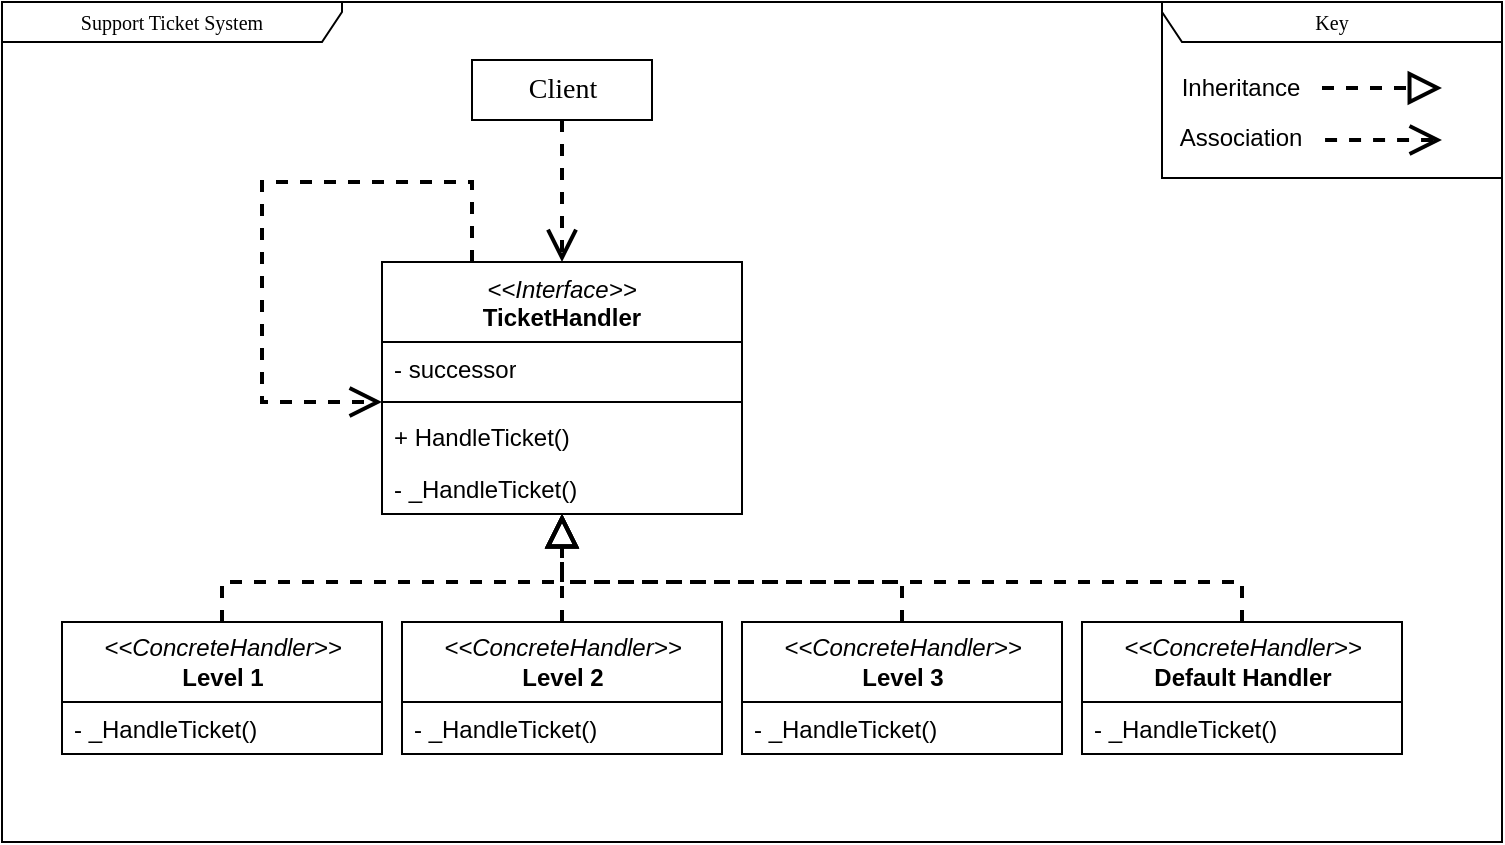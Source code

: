 <mxfile version="27.1.4">
  <diagram name="Page-1" id="c4acf3e9-155e-7222-9cf6-157b1a14988f">
    <mxGraphModel dx="567" dy="318" grid="1" gridSize="10" guides="1" tooltips="1" connect="1" arrows="1" fold="1" page="1" pageScale="1" pageWidth="850" pageHeight="1100" background="none" math="0" shadow="0">
      <root>
        <mxCell id="0" />
        <mxCell id="1" parent="0" />
        <mxCell id="17acba5748e5396b-1" value="Support Ticket System" style="shape=umlFrame;whiteSpace=wrap;html=1;rounded=0;shadow=0;comic=0;labelBackgroundColor=none;strokeWidth=1;fontFamily=Verdana;fontSize=10;align=center;width=170;height=20;" parent="1" vertex="1">
          <mxGeometry x="10" y="10" width="750" height="420" as="geometry" />
        </mxCell>
        <mxCell id="5d2195bd80daf111-38" style="edgeStyle=orthogonalEdgeStyle;rounded=0;html=1;dashed=1;labelBackgroundColor=none;startFill=0;endArrow=open;endFill=0;endSize=10;fontFamily=Verdana;fontSize=10;" parent="1" edge="1">
          <mxGeometry relative="1" as="geometry">
            <Array as="points">
              <mxPoint x="590" y="721" />
            </Array>
            <mxPoint x="650" y="721.059" as="sourcePoint" />
          </mxGeometry>
        </mxCell>
        <mxCell id="5d2195bd80daf111-40" style="edgeStyle=orthogonalEdgeStyle;rounded=0;html=1;dashed=1;labelBackgroundColor=none;startFill=0;endArrow=open;endFill=0;endSize=10;fontFamily=Verdana;fontSize=10;" parent="1" edge="1">
          <mxGeometry relative="1" as="geometry">
            <Array as="points" />
            <mxPoint x="730" y="814" as="sourcePoint" />
          </mxGeometry>
        </mxCell>
        <mxCell id="5d2195bd80daf111-39" style="edgeStyle=orthogonalEdgeStyle;rounded=0;html=1;dashed=1;labelBackgroundColor=none;startFill=0;endArrow=open;endFill=0;endSize=10;fontFamily=Verdana;fontSize=10;" parent="1" edge="1">
          <mxGeometry relative="1" as="geometry">
            <mxPoint x="730" y="948" as="sourcePoint" />
          </mxGeometry>
        </mxCell>
        <mxCell id="5d2195bd80daf111-41" style="edgeStyle=orthogonalEdgeStyle;rounded=0;html=1;dashed=1;labelBackgroundColor=none;startFill=0;endArrow=open;endFill=0;endSize=10;fontFamily=Verdana;fontSize=10;" parent="1" edge="1">
          <mxGeometry relative="1" as="geometry">
            <Array as="points" />
            <mxPoint x="730" y="603.0" as="sourcePoint" />
          </mxGeometry>
        </mxCell>
        <mxCell id="5d2195bd80daf111-36" style="edgeStyle=orthogonalEdgeStyle;rounded=0;html=1;dashed=1;labelBackgroundColor=none;startFill=0;endArrow=open;endFill=0;endSize=10;fontFamily=Verdana;fontSize=10;" parent="1" edge="1">
          <mxGeometry relative="1" as="geometry">
            <Array as="points">
              <mxPoint x="550" y="520" />
            </Array>
            <mxPoint x="550.059" y="823" as="sourcePoint" />
          </mxGeometry>
        </mxCell>
        <mxCell id="5d2195bd80daf111-26" style="edgeStyle=orthogonalEdgeStyle;rounded=0;html=1;dashed=1;labelBackgroundColor=none;startFill=0;endArrow=open;endFill=0;endSize=10;fontFamily=Verdana;fontSize=10;" parent="1" edge="1">
          <mxGeometry relative="1" as="geometry">
            <Array as="points" />
            <mxPoint x="685" y="300.0" as="targetPoint" />
          </mxGeometry>
        </mxCell>
        <mxCell id="5d2195bd80daf111-37" style="edgeStyle=orthogonalEdgeStyle;rounded=0;html=1;dashed=1;labelBackgroundColor=none;startFill=0;endArrow=open;endFill=0;endSize=10;fontFamily=Verdana;fontSize=10;" parent="1" edge="1">
          <mxGeometry relative="1" as="geometry">
            <Array as="points">
              <mxPoint x="570" y="590" />
            </Array>
            <mxPoint x="650" y="590.0" as="sourcePoint" />
          </mxGeometry>
        </mxCell>
        <mxCell id="Y_A617xcwplmr1ljASAu-27" style="edgeStyle=orthogonalEdgeStyle;rounded=0;orthogonalLoop=1;jettySize=auto;html=1;strokeWidth=2;endSize=12;endArrow=open;endFill=0;dashed=1;" parent="1" source="TaihLs68Lln45VLy-CV8-31" target="Y_A617xcwplmr1ljASAu-7" edge="1">
          <mxGeometry relative="1" as="geometry" />
        </mxCell>
        <mxCell id="TaihLs68Lln45VLy-CV8-31" value="&lt;font style=&quot;font-size: 14px;&quot;&gt;Client&lt;/font&gt;" style="html=1;rounded=0;shadow=0;comic=0;labelBackgroundColor=none;strokeWidth=1;fontFamily=Verdana;fontSize=10;align=center;" parent="1" vertex="1">
          <mxGeometry x="245" y="39" width="90" height="30" as="geometry" />
        </mxCell>
        <mxCell id="Y_A617xcwplmr1ljASAu-25" style="edgeStyle=orthogonalEdgeStyle;rounded=0;orthogonalLoop=1;jettySize=auto;html=1;endArrow=block;endFill=0;dashed=1;strokeWidth=2;endSize=12;" parent="1" source="TaihLs68Lln45VLy-CV8-71" target="Y_A617xcwplmr1ljASAu-7" edge="1">
          <mxGeometry relative="1" as="geometry">
            <Array as="points">
              <mxPoint x="120" y="300" />
              <mxPoint x="290" y="300" />
            </Array>
          </mxGeometry>
        </mxCell>
        <mxCell id="TaihLs68Lln45VLy-CV8-71" value="&lt;i style=&quot;font-family: Helvetica; font-size: 12px;&quot;&gt;&amp;lt;&amp;lt;ConcreteHandler&amp;gt;&amp;gt;&lt;/i&gt;&lt;br style=&quot;font-family: Helvetica; font-size: 12px;&quot;&gt;&lt;b style=&quot;font-family: Helvetica; font-size: 12px;&quot;&gt;Level 1&lt;/b&gt;" style="swimlane;html=1;fontStyle=0;childLayout=stackLayout;horizontal=1;startSize=40;fillColor=none;horizontalStack=0;resizeParent=1;resizeLast=0;collapsible=1;marginBottom=0;swimlaneFillColor=#ffffff;rounded=0;shadow=0;comic=0;labelBackgroundColor=none;strokeWidth=1;fontFamily=Verdana;fontSize=10;align=center;" parent="1" vertex="1">
          <mxGeometry x="40" y="320" width="160" height="66" as="geometry" />
        </mxCell>
        <mxCell id="Y_A617xcwplmr1ljASAu-18" value="- _HandleTicket()" style="text;strokeColor=none;fillColor=none;align=left;verticalAlign=top;spacingLeft=4;spacingRight=4;overflow=hidden;rotatable=0;points=[[0,0.5],[1,0.5]];portConstraint=eastwest;whiteSpace=wrap;html=1;" parent="TaihLs68Lln45VLy-CV8-71" vertex="1">
          <mxGeometry y="40" width="160" height="26" as="geometry" />
        </mxCell>
        <mxCell id="Y_A617xcwplmr1ljASAu-1" value="" style="group" parent="1" vertex="1" connectable="0">
          <mxGeometry x="490" y="10" width="270" height="88" as="geometry" />
        </mxCell>
        <mxCell id="Y_A617xcwplmr1ljASAu-2" style="edgeStyle=orthogonalEdgeStyle;rounded=0;orthogonalLoop=1;jettySize=auto;html=1;entryX=0;entryY=0.5;entryDx=0;entryDy=0;dashed=1;strokeWidth=2;endArrow=block;endFill=0;endSize=12;" parent="Y_A617xcwplmr1ljASAu-1" edge="1">
          <mxGeometry relative="1" as="geometry">
            <mxPoint x="180" y="43" as="sourcePoint" />
            <mxPoint x="240" y="43" as="targetPoint" />
            <Array as="points">
              <mxPoint x="190" y="43" />
              <mxPoint x="190" y="43" />
            </Array>
          </mxGeometry>
        </mxCell>
        <mxCell id="Y_A617xcwplmr1ljASAu-3" style="edgeStyle=orthogonalEdgeStyle;rounded=0;orthogonalLoop=1;jettySize=auto;html=1;startArrow=open;startFill=0;endArrow=none;dashed=1;strokeWidth=2;endSize=6;startSize=12;" parent="Y_A617xcwplmr1ljASAu-1" edge="1">
          <mxGeometry relative="1" as="geometry">
            <mxPoint x="240" y="69" as="sourcePoint" />
            <mxPoint x="180" y="69" as="targetPoint" />
            <Array as="points">
              <mxPoint x="235" y="69" />
              <mxPoint y="69" />
            </Array>
          </mxGeometry>
        </mxCell>
        <mxCell id="Y_A617xcwplmr1ljASAu-4" value="Inheritance" style="text;html=1;align=center;verticalAlign=middle;resizable=0;points=[];autosize=1;strokeColor=none;fillColor=none;" parent="Y_A617xcwplmr1ljASAu-1" vertex="1">
          <mxGeometry x="99" y="28" width="80" height="30" as="geometry" />
        </mxCell>
        <mxCell id="Y_A617xcwplmr1ljASAu-5" value="Association" style="text;html=1;align=center;verticalAlign=middle;resizable=0;points=[];autosize=1;strokeColor=none;fillColor=none;" parent="Y_A617xcwplmr1ljASAu-1" vertex="1">
          <mxGeometry x="99" y="53" width="80" height="30" as="geometry" />
        </mxCell>
        <mxCell id="Y_A617xcwplmr1ljASAu-6" value="Key" style="shape=umlFrame;whiteSpace=wrap;html=1;rounded=0;shadow=0;comic=0;labelBackgroundColor=none;strokeWidth=1;fontFamily=Verdana;fontSize=10;align=center;width=170;height=20;flipH=1;" parent="Y_A617xcwplmr1ljASAu-1" vertex="1">
          <mxGeometry x="100" width="170" height="88" as="geometry" />
        </mxCell>
        <mxCell id="Y_A617xcwplmr1ljASAu-7" value="&lt;i style=&quot;font-weight: 400; text-wrap-mode: nowrap;&quot;&gt;&amp;lt;&amp;lt;Interface&amp;gt;&amp;gt;&lt;/i&gt;&lt;br style=&quot;font-weight: 400; text-wrap-mode: nowrap;&quot;&gt;&lt;span style=&quot;text-wrap-mode: nowrap;&quot;&gt;TicketHandler&lt;/span&gt;" style="swimlane;fontStyle=1;align=center;verticalAlign=top;childLayout=stackLayout;horizontal=1;startSize=40;horizontalStack=0;resizeParent=1;resizeParentMax=0;resizeLast=0;collapsible=1;marginBottom=0;whiteSpace=wrap;html=1;" parent="1" vertex="1">
          <mxGeometry x="200" y="140" width="180" height="126" as="geometry" />
        </mxCell>
        <mxCell id="Y_A617xcwplmr1ljASAu-8" value="- successor" style="text;strokeColor=none;fillColor=none;align=left;verticalAlign=top;spacingLeft=4;spacingRight=4;overflow=hidden;rotatable=0;points=[[0,0.5],[1,0.5]];portConstraint=eastwest;whiteSpace=wrap;html=1;" parent="Y_A617xcwplmr1ljASAu-7" vertex="1">
          <mxGeometry y="40" width="180" height="26" as="geometry" />
        </mxCell>
        <mxCell id="Y_A617xcwplmr1ljASAu-9" value="" style="line;strokeWidth=1;fillColor=none;align=left;verticalAlign=middle;spacingTop=-1;spacingLeft=3;spacingRight=3;rotatable=0;labelPosition=right;points=[];portConstraint=eastwest;strokeColor=inherit;" parent="Y_A617xcwplmr1ljASAu-7" vertex="1">
          <mxGeometry y="66" width="180" height="8" as="geometry" />
        </mxCell>
        <mxCell id="Y_A617xcwplmr1ljASAu-13" value="+ HandleTicket()" style="text;strokeColor=none;fillColor=none;align=left;verticalAlign=top;spacingLeft=4;spacingRight=4;overflow=hidden;rotatable=0;points=[[0,0.5],[1,0.5]];portConstraint=eastwest;whiteSpace=wrap;html=1;" parent="Y_A617xcwplmr1ljASAu-7" vertex="1">
          <mxGeometry y="74" width="180" height="26" as="geometry" />
        </mxCell>
        <mxCell id="Y_A617xcwplmr1ljASAu-10" value="- _HandleTicket()" style="text;strokeColor=none;fillColor=none;align=left;verticalAlign=top;spacingLeft=4;spacingRight=4;overflow=hidden;rotatable=0;points=[[0,0.5],[1,0.5]];portConstraint=eastwest;whiteSpace=wrap;html=1;" parent="Y_A617xcwplmr1ljASAu-7" vertex="1">
          <mxGeometry y="100" width="180" height="26" as="geometry" />
        </mxCell>
        <mxCell id="Y_A617xcwplmr1ljASAu-24" style="edgeStyle=orthogonalEdgeStyle;rounded=0;orthogonalLoop=1;jettySize=auto;html=1;endArrow=block;endFill=0;strokeWidth=2;endSize=12;dashed=1;" parent="1" source="Y_A617xcwplmr1ljASAu-19" target="Y_A617xcwplmr1ljASAu-7" edge="1">
          <mxGeometry relative="1" as="geometry" />
        </mxCell>
        <mxCell id="Y_A617xcwplmr1ljASAu-19" value="&lt;i style=&quot;font-family: Helvetica; font-size: 12px;&quot;&gt;&amp;lt;&amp;lt;ConcreteHandler&amp;gt;&amp;gt;&lt;/i&gt;&lt;br style=&quot;font-family: Helvetica; font-size: 12px;&quot;&gt;&lt;b style=&quot;font-family: Helvetica; font-size: 12px;&quot;&gt;Level 2&lt;/b&gt;" style="swimlane;html=1;fontStyle=0;childLayout=stackLayout;horizontal=1;startSize=40;fillColor=none;horizontalStack=0;resizeParent=1;resizeLast=0;collapsible=1;marginBottom=0;swimlaneFillColor=#ffffff;rounded=0;shadow=0;comic=0;labelBackgroundColor=none;strokeWidth=1;fontFamily=Verdana;fontSize=10;align=center;" parent="1" vertex="1">
          <mxGeometry x="210" y="320" width="160" height="66" as="geometry" />
        </mxCell>
        <mxCell id="Y_A617xcwplmr1ljASAu-20" value="- _HandleTicket()" style="text;strokeColor=none;fillColor=none;align=left;verticalAlign=top;spacingLeft=4;spacingRight=4;overflow=hidden;rotatable=0;points=[[0,0.5],[1,0.5]];portConstraint=eastwest;whiteSpace=wrap;html=1;" parent="Y_A617xcwplmr1ljASAu-19" vertex="1">
          <mxGeometry y="40" width="160" height="26" as="geometry" />
        </mxCell>
        <mxCell id="Y_A617xcwplmr1ljASAu-23" style="edgeStyle=orthogonalEdgeStyle;rounded=0;orthogonalLoop=1;jettySize=auto;html=1;endArrow=block;endFill=0;dashed=1;strokeWidth=2;endSize=12;" parent="1" source="Y_A617xcwplmr1ljASAu-21" target="Y_A617xcwplmr1ljASAu-7" edge="1">
          <mxGeometry relative="1" as="geometry">
            <Array as="points">
              <mxPoint x="460" y="300" />
              <mxPoint x="290" y="300" />
            </Array>
          </mxGeometry>
        </mxCell>
        <mxCell id="Y_A617xcwplmr1ljASAu-21" value="&lt;i style=&quot;font-family: Helvetica; font-size: 12px;&quot;&gt;&amp;lt;&amp;lt;ConcreteHandler&amp;gt;&amp;gt;&lt;/i&gt;&lt;br style=&quot;font-family: Helvetica; font-size: 12px;&quot;&gt;&lt;b style=&quot;font-family: Helvetica; font-size: 12px;&quot;&gt;Level 3&lt;/b&gt;" style="swimlane;html=1;fontStyle=0;childLayout=stackLayout;horizontal=1;startSize=40;fillColor=none;horizontalStack=0;resizeParent=1;resizeLast=0;collapsible=1;marginBottom=0;swimlaneFillColor=#ffffff;rounded=0;shadow=0;comic=0;labelBackgroundColor=none;strokeWidth=1;fontFamily=Verdana;fontSize=10;align=center;" parent="1" vertex="1">
          <mxGeometry x="380" y="320" width="160" height="66" as="geometry" />
        </mxCell>
        <mxCell id="Y_A617xcwplmr1ljASAu-22" value="- _HandleTicket()" style="text;strokeColor=none;fillColor=none;align=left;verticalAlign=top;spacingLeft=4;spacingRight=4;overflow=hidden;rotatable=0;points=[[0,0.5],[1,0.5]];portConstraint=eastwest;whiteSpace=wrap;html=1;" parent="Y_A617xcwplmr1ljASAu-21" vertex="1">
          <mxGeometry y="40" width="160" height="26" as="geometry" />
        </mxCell>
        <mxCell id="Y_A617xcwplmr1ljASAu-28" style="edgeStyle=orthogonalEdgeStyle;rounded=0;orthogonalLoop=1;jettySize=auto;html=1;exitX=0.25;exitY=0;exitDx=0;exitDy=0;strokeWidth=2;endArrow=open;endFill=0;dashed=1;endSize=12;" parent="1" source="Y_A617xcwplmr1ljASAu-7" target="Y_A617xcwplmr1ljASAu-7" edge="1">
          <mxGeometry relative="1" as="geometry">
            <Array as="points">
              <mxPoint x="245" y="100" />
              <mxPoint x="140" y="100" />
              <mxPoint x="140" y="210" />
            </Array>
          </mxGeometry>
        </mxCell>
        <mxCell id="Y_A617xcwplmr1ljASAu-29" value="&lt;i style=&quot;font-family: Helvetica; font-size: 12px;&quot;&gt;&amp;lt;&amp;lt;ConcreteHandler&amp;gt;&amp;gt;&lt;/i&gt;&lt;br style=&quot;font-family: Helvetica; font-size: 12px;&quot;&gt;&lt;font face=&quot;Helvetica&quot;&gt;&lt;span style=&quot;font-size: 12px;&quot;&gt;&lt;b&gt;Default Handler&lt;/b&gt;&lt;/span&gt;&lt;/font&gt;" style="swimlane;html=1;fontStyle=0;childLayout=stackLayout;horizontal=1;startSize=40;fillColor=none;horizontalStack=0;resizeParent=1;resizeLast=0;collapsible=1;marginBottom=0;swimlaneFillColor=#ffffff;rounded=0;shadow=0;comic=0;labelBackgroundColor=none;strokeWidth=1;fontFamily=Verdana;fontSize=10;align=center;" parent="1" vertex="1">
          <mxGeometry x="550" y="320" width="160" height="66" as="geometry" />
        </mxCell>
        <mxCell id="Y_A617xcwplmr1ljASAu-30" value="- _HandleTicket()" style="text;strokeColor=none;fillColor=none;align=left;verticalAlign=top;spacingLeft=4;spacingRight=4;overflow=hidden;rotatable=0;points=[[0,0.5],[1,0.5]];portConstraint=eastwest;whiteSpace=wrap;html=1;" parent="Y_A617xcwplmr1ljASAu-29" vertex="1">
          <mxGeometry y="40" width="160" height="26" as="geometry" />
        </mxCell>
        <mxCell id="Y_A617xcwplmr1ljASAu-31" style="edgeStyle=orthogonalEdgeStyle;rounded=0;orthogonalLoop=1;jettySize=auto;html=1;endArrow=block;endFill=0;dashed=1;strokeWidth=2;endSize=12;" parent="1" source="Y_A617xcwplmr1ljASAu-29" target="Y_A617xcwplmr1ljASAu-7" edge="1">
          <mxGeometry relative="1" as="geometry">
            <mxPoint x="610" y="344" as="sourcePoint" />
            <mxPoint x="440" y="290" as="targetPoint" />
            <Array as="points">
              <mxPoint x="630" y="300" />
              <mxPoint x="290" y="300" />
            </Array>
          </mxGeometry>
        </mxCell>
      </root>
    </mxGraphModel>
  </diagram>
</mxfile>
